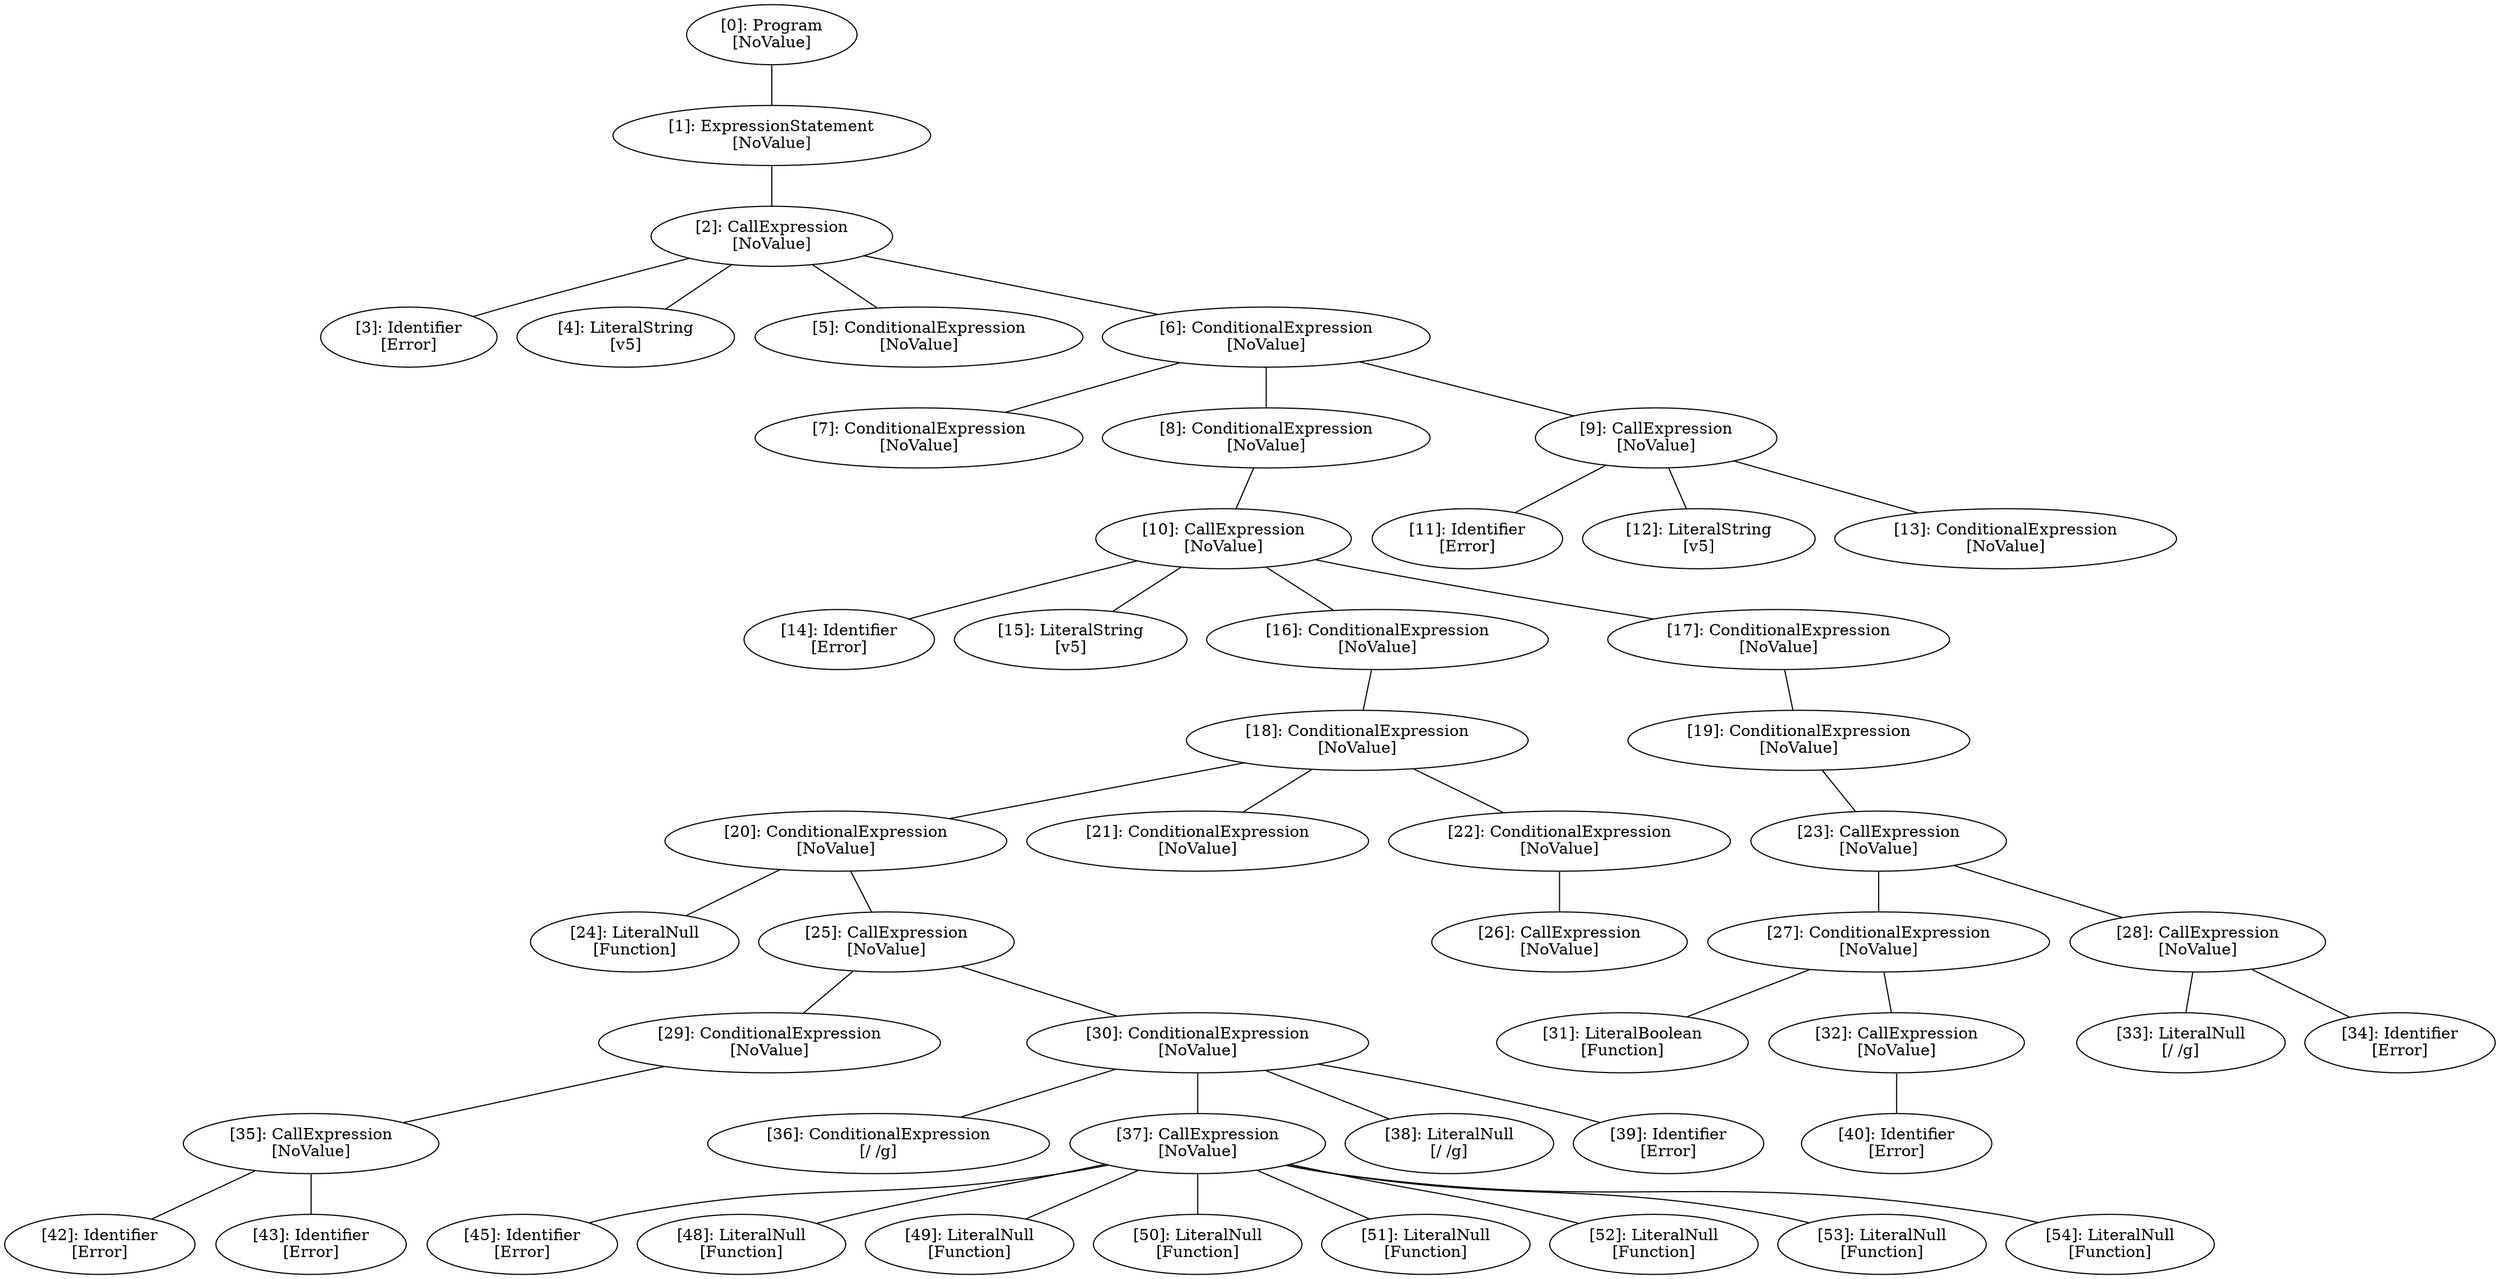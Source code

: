 // Result
graph {
	0 [label="[0]: Program
[NoValue]"]
	1 [label="[1]: ExpressionStatement
[NoValue]"]
	2 [label="[2]: CallExpression
[NoValue]"]
	3 [label="[3]: Identifier
[Error]"]
	4 [label="[4]: LiteralString
[v5]"]
	5 [label="[5]: ConditionalExpression
[NoValue]"]
	6 [label="[6]: ConditionalExpression
[NoValue]"]
	7 [label="[7]: ConditionalExpression
[NoValue]"]
	8 [label="[8]: ConditionalExpression
[NoValue]"]
	9 [label="[9]: CallExpression
[NoValue]"]
	10 [label="[10]: CallExpression
[NoValue]"]
	11 [label="[11]: Identifier
[Error]"]
	12 [label="[12]: LiteralString
[v5]"]
	13 [label="[13]: ConditionalExpression
[NoValue]"]
	14 [label="[14]: Identifier
[Error]"]
	15 [label="[15]: LiteralString
[v5]"]
	16 [label="[16]: ConditionalExpression
[NoValue]"]
	17 [label="[17]: ConditionalExpression
[NoValue]"]
	18 [label="[18]: ConditionalExpression
[NoValue]"]
	19 [label="[19]: ConditionalExpression
[NoValue]"]
	20 [label="[20]: ConditionalExpression
[NoValue]"]
	21 [label="[21]: ConditionalExpression
[NoValue]"]
	22 [label="[22]: ConditionalExpression
[NoValue]"]
	23 [label="[23]: CallExpression
[NoValue]"]
	24 [label="[24]: LiteralNull
[Function]"]
	25 [label="[25]: CallExpression
[NoValue]"]
	26 [label="[26]: CallExpression
[NoValue]"]
	27 [label="[27]: ConditionalExpression
[NoValue]"]
	28 [label="[28]: CallExpression
[NoValue]"]
	29 [label="[29]: ConditionalExpression
[NoValue]"]
	30 [label="[30]: ConditionalExpression
[NoValue]"]
	31 [label="[31]: LiteralBoolean
[Function]"]
	32 [label="[32]: CallExpression
[NoValue]"]
	33 [label="[33]: LiteralNull
[/ /g]"]
	34 [label="[34]: Identifier
[Error]"]
	35 [label="[35]: CallExpression
[NoValue]"]
	36 [label="[36]: ConditionalExpression
[/ /g]"]
	37 [label="[37]: CallExpression
[NoValue]"]
	38 [label="[38]: LiteralNull
[/ /g]"]
	39 [label="[39]: Identifier
[Error]"]
	40 [label="[40]: Identifier
[Error]"]
	42 [label="[42]: Identifier
[Error]"]
	43 [label="[43]: Identifier
[Error]"]
	45 [label="[45]: Identifier
[Error]"]
	48 [label="[48]: LiteralNull
[Function]"]
	49 [label="[49]: LiteralNull
[Function]"]
	50 [label="[50]: LiteralNull
[Function]"]
	51 [label="[51]: LiteralNull
[Function]"]
	52 [label="[52]: LiteralNull
[Function]"]
	53 [label="[53]: LiteralNull
[Function]"]
	54 [label="[54]: LiteralNull
[Function]"]
	0 -- 1
	1 -- 2
	2 -- 3
	2 -- 4
	2 -- 5
	2 -- 6
	6 -- 7
	6 -- 8
	6 -- 9
	8 -- 10
	9 -- 11
	9 -- 12
	9 -- 13
	10 -- 14
	10 -- 15
	10 -- 16
	10 -- 17
	16 -- 18
	17 -- 19
	18 -- 20
	18 -- 21
	18 -- 22
	19 -- 23
	20 -- 24
	20 -- 25
	22 -- 26
	23 -- 27
	23 -- 28
	25 -- 29
	25 -- 30
	27 -- 31
	27 -- 32
	28 -- 33
	28 -- 34
	29 -- 35
	30 -- 36
	30 -- 37
	30 -- 38
	30 -- 39
	32 -- 40
	35 -- 42
	35 -- 43
	37 -- 45
	37 -- 48
	37 -- 49
	37 -- 50
	37 -- 51
	37 -- 52
	37 -- 53
	37 -- 54
}
